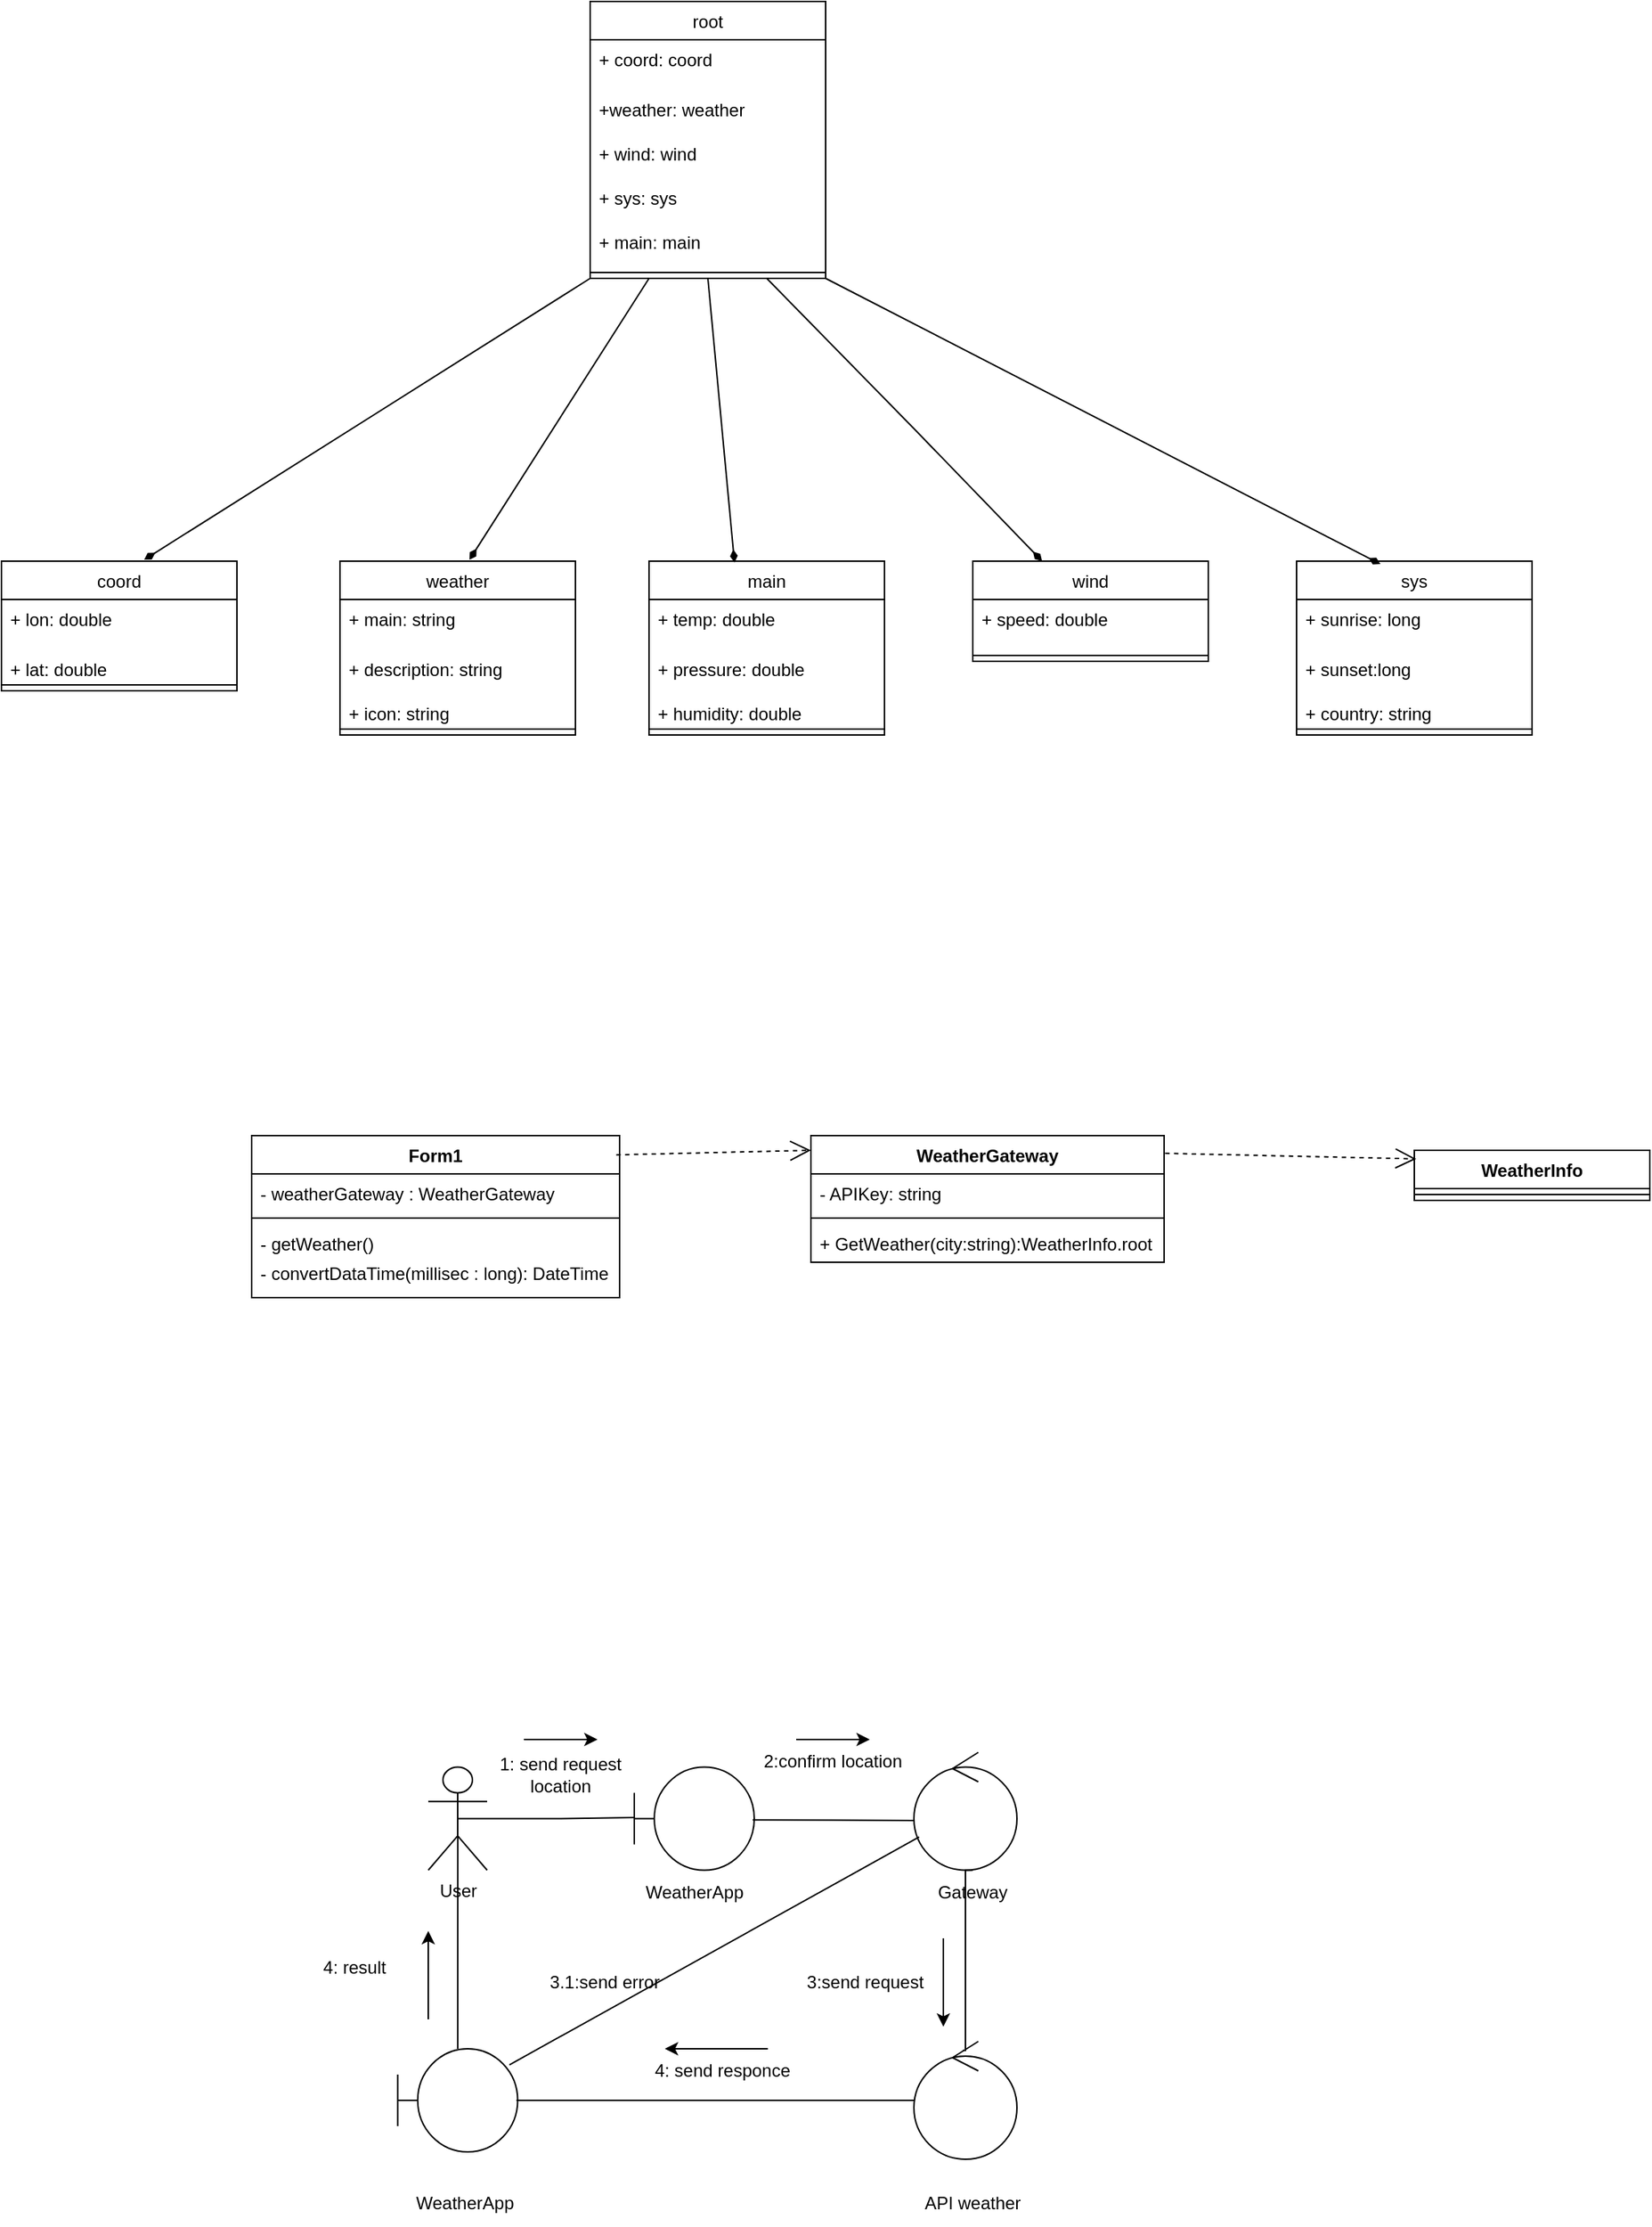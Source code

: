 <mxfile version="22.0.2" type="device">
  <diagram id="C5RBs43oDa-KdzZeNtuy" name="Page-1">
    <mxGraphModel dx="1311" dy="884" grid="1" gridSize="10" guides="1" tooltips="1" connect="1" arrows="1" fold="1" page="1" pageScale="1" pageWidth="827" pageHeight="1169" math="0" shadow="0">
      <root>
        <mxCell id="WIyWlLk6GJQsqaUBKTNV-0" />
        <mxCell id="WIyWlLk6GJQsqaUBKTNV-1" parent="WIyWlLk6GJQsqaUBKTNV-0" />
        <mxCell id="53THvKy6-9hHGuskUMpx-0" value="&lt;span style=&quot;font-weight: normal;&quot;&gt;coord&lt;/span&gt;" style="swimlane;fontStyle=1;align=center;verticalAlign=top;childLayout=stackLayout;horizontal=1;startSize=26;horizontalStack=0;resizeParent=1;resizeParentMax=0;resizeLast=0;collapsible=1;marginBottom=0;whiteSpace=wrap;html=1;" vertex="1" parent="WIyWlLk6GJQsqaUBKTNV-1">
          <mxGeometry x="90" y="400" width="160" height="88" as="geometry" />
        </mxCell>
        <mxCell id="53THvKy6-9hHGuskUMpx-1" value="+ lon: double" style="text;strokeColor=none;fillColor=none;align=left;verticalAlign=top;spacingLeft=4;spacingRight=4;overflow=hidden;rotatable=0;points=[[0,0.5],[1,0.5]];portConstraint=eastwest;whiteSpace=wrap;html=1;" vertex="1" parent="53THvKy6-9hHGuskUMpx-0">
          <mxGeometry y="26" width="160" height="34" as="geometry" />
        </mxCell>
        <mxCell id="53THvKy6-9hHGuskUMpx-8" value="+ lat: double" style="text;strokeColor=none;fillColor=none;align=left;verticalAlign=top;spacingLeft=4;spacingRight=4;overflow=hidden;rotatable=0;points=[[0,0.5],[1,0.5]];portConstraint=eastwest;whiteSpace=wrap;html=1;" vertex="1" parent="53THvKy6-9hHGuskUMpx-0">
          <mxGeometry y="60" width="160" height="20" as="geometry" />
        </mxCell>
        <mxCell id="53THvKy6-9hHGuskUMpx-2" value="" style="line;strokeWidth=1;fillColor=none;align=left;verticalAlign=middle;spacingTop=-1;spacingLeft=3;spacingRight=3;rotatable=0;labelPosition=right;points=[];portConstraint=eastwest;strokeColor=inherit;" vertex="1" parent="53THvKy6-9hHGuskUMpx-0">
          <mxGeometry y="80" width="160" height="8" as="geometry" />
        </mxCell>
        <mxCell id="53THvKy6-9hHGuskUMpx-40" value="" style="endArrow=none;endFill=0;endSize=24;html=1;rounded=0;exitX=0.606;exitY=-0.011;exitDx=0;exitDy=0;exitPerimeter=0;entryX=0;entryY=1;entryDx=0;entryDy=0;startArrow=diamondThin;startFill=1;" edge="1" parent="WIyWlLk6GJQsqaUBKTNV-1" source="53THvKy6-9hHGuskUMpx-0" target="53THvKy6-9hHGuskUMpx-33">
          <mxGeometry width="160" relative="1" as="geometry">
            <mxPoint x="26.96" y="307.032" as="sourcePoint" />
            <mxPoint x="-133.04" y="307.032" as="targetPoint" />
          </mxGeometry>
        </mxCell>
        <mxCell id="53THvKy6-9hHGuskUMpx-10" value="&lt;span style=&quot;font-weight: normal;&quot;&gt;weather&lt;/span&gt;" style="swimlane;fontStyle=1;align=center;verticalAlign=top;childLayout=stackLayout;horizontal=1;startSize=26;horizontalStack=0;resizeParent=1;resizeParentMax=0;resizeLast=0;collapsible=1;marginBottom=0;whiteSpace=wrap;html=1;" vertex="1" parent="WIyWlLk6GJQsqaUBKTNV-1">
          <mxGeometry x="320" y="400" width="160" height="118" as="geometry" />
        </mxCell>
        <mxCell id="53THvKy6-9hHGuskUMpx-11" value="+ main: string" style="text;strokeColor=none;fillColor=none;align=left;verticalAlign=top;spacingLeft=4;spacingRight=4;overflow=hidden;rotatable=0;points=[[0,0.5],[1,0.5]];portConstraint=eastwest;whiteSpace=wrap;html=1;" vertex="1" parent="53THvKy6-9hHGuskUMpx-10">
          <mxGeometry y="26" width="160" height="34" as="geometry" />
        </mxCell>
        <mxCell id="53THvKy6-9hHGuskUMpx-12" value="+ description: string" style="text;strokeColor=none;fillColor=none;align=left;verticalAlign=top;spacingLeft=4;spacingRight=4;overflow=hidden;rotatable=0;points=[[0,0.5],[1,0.5]];portConstraint=eastwest;whiteSpace=wrap;html=1;" vertex="1" parent="53THvKy6-9hHGuskUMpx-10">
          <mxGeometry y="60" width="160" height="30" as="geometry" />
        </mxCell>
        <mxCell id="53THvKy6-9hHGuskUMpx-18" value="+ icon: string" style="text;strokeColor=none;fillColor=none;align=left;verticalAlign=top;spacingLeft=4;spacingRight=4;overflow=hidden;rotatable=0;points=[[0,0.5],[1,0.5]];portConstraint=eastwest;whiteSpace=wrap;html=1;" vertex="1" parent="53THvKy6-9hHGuskUMpx-10">
          <mxGeometry y="90" width="160" height="20" as="geometry" />
        </mxCell>
        <mxCell id="53THvKy6-9hHGuskUMpx-13" value="" style="line;strokeWidth=1;fillColor=none;align=left;verticalAlign=middle;spacingTop=-1;spacingLeft=3;spacingRight=3;rotatable=0;labelPosition=right;points=[];portConstraint=eastwest;strokeColor=inherit;" vertex="1" parent="53THvKy6-9hHGuskUMpx-10">
          <mxGeometry y="110" width="160" height="8" as="geometry" />
        </mxCell>
        <mxCell id="53THvKy6-9hHGuskUMpx-19" value="&lt;span style=&quot;font-weight: normal;&quot;&gt;main&lt;/span&gt;" style="swimlane;fontStyle=1;align=center;verticalAlign=top;childLayout=stackLayout;horizontal=1;startSize=26;horizontalStack=0;resizeParent=1;resizeParentMax=0;resizeLast=0;collapsible=1;marginBottom=0;whiteSpace=wrap;html=1;" vertex="1" parent="WIyWlLk6GJQsqaUBKTNV-1">
          <mxGeometry x="530" y="400" width="160" height="118" as="geometry" />
        </mxCell>
        <mxCell id="53THvKy6-9hHGuskUMpx-20" value="+ temp: double" style="text;strokeColor=none;fillColor=none;align=left;verticalAlign=top;spacingLeft=4;spacingRight=4;overflow=hidden;rotatable=0;points=[[0,0.5],[1,0.5]];portConstraint=eastwest;whiteSpace=wrap;html=1;" vertex="1" parent="53THvKy6-9hHGuskUMpx-19">
          <mxGeometry y="26" width="160" height="34" as="geometry" />
        </mxCell>
        <mxCell id="53THvKy6-9hHGuskUMpx-21" value="+ pressure: double" style="text;strokeColor=none;fillColor=none;align=left;verticalAlign=top;spacingLeft=4;spacingRight=4;overflow=hidden;rotatable=0;points=[[0,0.5],[1,0.5]];portConstraint=eastwest;whiteSpace=wrap;html=1;" vertex="1" parent="53THvKy6-9hHGuskUMpx-19">
          <mxGeometry y="60" width="160" height="30" as="geometry" />
        </mxCell>
        <mxCell id="53THvKy6-9hHGuskUMpx-22" value="+ humidity: double" style="text;strokeColor=none;fillColor=none;align=left;verticalAlign=top;spacingLeft=4;spacingRight=4;overflow=hidden;rotatable=0;points=[[0,0.5],[1,0.5]];portConstraint=eastwest;whiteSpace=wrap;html=1;" vertex="1" parent="53THvKy6-9hHGuskUMpx-19">
          <mxGeometry y="90" width="160" height="20" as="geometry" />
        </mxCell>
        <mxCell id="53THvKy6-9hHGuskUMpx-23" value="" style="line;strokeWidth=1;fillColor=none;align=left;verticalAlign=middle;spacingTop=-1;spacingLeft=3;spacingRight=3;rotatable=0;labelPosition=right;points=[];portConstraint=eastwest;strokeColor=inherit;" vertex="1" parent="53THvKy6-9hHGuskUMpx-19">
          <mxGeometry y="110" width="160" height="8" as="geometry" />
        </mxCell>
        <mxCell id="53THvKy6-9hHGuskUMpx-24" value="&lt;span style=&quot;font-weight: normal;&quot;&gt;wind&lt;/span&gt;" style="swimlane;fontStyle=1;align=center;verticalAlign=top;childLayout=stackLayout;horizontal=1;startSize=26;horizontalStack=0;resizeParent=1;resizeParentMax=0;resizeLast=0;collapsible=1;marginBottom=0;whiteSpace=wrap;html=1;" vertex="1" parent="WIyWlLk6GJQsqaUBKTNV-1">
          <mxGeometry x="750" y="400" width="160" height="68" as="geometry" />
        </mxCell>
        <mxCell id="53THvKy6-9hHGuskUMpx-25" value="+ speed: double" style="text;strokeColor=none;fillColor=none;align=left;verticalAlign=top;spacingLeft=4;spacingRight=4;overflow=hidden;rotatable=0;points=[[0,0.5],[1,0.5]];portConstraint=eastwest;whiteSpace=wrap;html=1;" vertex="1" parent="53THvKy6-9hHGuskUMpx-24">
          <mxGeometry y="26" width="160" height="34" as="geometry" />
        </mxCell>
        <mxCell id="53THvKy6-9hHGuskUMpx-27" value="" style="line;strokeWidth=1;fillColor=none;align=left;verticalAlign=middle;spacingTop=-1;spacingLeft=3;spacingRight=3;rotatable=0;labelPosition=right;points=[];portConstraint=eastwest;strokeColor=inherit;" vertex="1" parent="53THvKy6-9hHGuskUMpx-24">
          <mxGeometry y="60" width="160" height="8" as="geometry" />
        </mxCell>
        <mxCell id="53THvKy6-9hHGuskUMpx-28" value="&lt;span style=&quot;font-weight: normal;&quot;&gt;sys&lt;/span&gt;" style="swimlane;fontStyle=1;align=center;verticalAlign=top;childLayout=stackLayout;horizontal=1;startSize=26;horizontalStack=0;resizeParent=1;resizeParentMax=0;resizeLast=0;collapsible=1;marginBottom=0;whiteSpace=wrap;html=1;" vertex="1" parent="WIyWlLk6GJQsqaUBKTNV-1">
          <mxGeometry x="970" y="400" width="160" height="118" as="geometry" />
        </mxCell>
        <mxCell id="53THvKy6-9hHGuskUMpx-29" value="+ sunrise: long" style="text;strokeColor=none;fillColor=none;align=left;verticalAlign=top;spacingLeft=4;spacingRight=4;overflow=hidden;rotatable=0;points=[[0,0.5],[1,0.5]];portConstraint=eastwest;whiteSpace=wrap;html=1;" vertex="1" parent="53THvKy6-9hHGuskUMpx-28">
          <mxGeometry y="26" width="160" height="34" as="geometry" />
        </mxCell>
        <mxCell id="53THvKy6-9hHGuskUMpx-30" value="+ sunset:long" style="text;strokeColor=none;fillColor=none;align=left;verticalAlign=top;spacingLeft=4;spacingRight=4;overflow=hidden;rotatable=0;points=[[0,0.5],[1,0.5]];portConstraint=eastwest;whiteSpace=wrap;html=1;" vertex="1" parent="53THvKy6-9hHGuskUMpx-28">
          <mxGeometry y="60" width="160" height="30" as="geometry" />
        </mxCell>
        <mxCell id="53THvKy6-9hHGuskUMpx-31" value="+ country: string" style="text;strokeColor=none;fillColor=none;align=left;verticalAlign=top;spacingLeft=4;spacingRight=4;overflow=hidden;rotatable=0;points=[[0,0.5],[1,0.5]];portConstraint=eastwest;whiteSpace=wrap;html=1;" vertex="1" parent="53THvKy6-9hHGuskUMpx-28">
          <mxGeometry y="90" width="160" height="20" as="geometry" />
        </mxCell>
        <mxCell id="53THvKy6-9hHGuskUMpx-32" value="" style="line;strokeWidth=1;fillColor=none;align=left;verticalAlign=middle;spacingTop=-1;spacingLeft=3;spacingRight=3;rotatable=0;labelPosition=right;points=[];portConstraint=eastwest;strokeColor=inherit;" vertex="1" parent="53THvKy6-9hHGuskUMpx-28">
          <mxGeometry y="110" width="160" height="8" as="geometry" />
        </mxCell>
        <mxCell id="53THvKy6-9hHGuskUMpx-33" value="&lt;span style=&quot;font-weight: normal;&quot;&gt;root&lt;/span&gt;" style="swimlane;fontStyle=1;align=center;verticalAlign=top;childLayout=stackLayout;horizontal=1;startSize=26;horizontalStack=0;resizeParent=1;resizeParentMax=0;resizeLast=0;collapsible=1;marginBottom=0;whiteSpace=wrap;html=1;" vertex="1" parent="WIyWlLk6GJQsqaUBKTNV-1">
          <mxGeometry x="490" y="20" width="160" height="188" as="geometry" />
        </mxCell>
        <mxCell id="53THvKy6-9hHGuskUMpx-34" value="+ coord: coord" style="text;strokeColor=none;fillColor=none;align=left;verticalAlign=top;spacingLeft=4;spacingRight=4;overflow=hidden;rotatable=0;points=[[0,0.5],[1,0.5]];portConstraint=eastwest;whiteSpace=wrap;html=1;" vertex="1" parent="53THvKy6-9hHGuskUMpx-33">
          <mxGeometry y="26" width="160" height="34" as="geometry" />
        </mxCell>
        <mxCell id="53THvKy6-9hHGuskUMpx-35" value="+weather: weather" style="text;strokeColor=none;fillColor=none;align=left;verticalAlign=top;spacingLeft=4;spacingRight=4;overflow=hidden;rotatable=0;points=[[0,0.5],[1,0.5]];portConstraint=eastwest;whiteSpace=wrap;html=1;" vertex="1" parent="53THvKy6-9hHGuskUMpx-33">
          <mxGeometry y="60" width="160" height="30" as="geometry" />
        </mxCell>
        <mxCell id="53THvKy6-9hHGuskUMpx-38" value="+ wind: wind" style="text;strokeColor=none;fillColor=none;align=left;verticalAlign=top;spacingLeft=4;spacingRight=4;overflow=hidden;rotatable=0;points=[[0,0.5],[1,0.5]];portConstraint=eastwest;whiteSpace=wrap;html=1;" vertex="1" parent="53THvKy6-9hHGuskUMpx-33">
          <mxGeometry y="90" width="160" height="30" as="geometry" />
        </mxCell>
        <mxCell id="53THvKy6-9hHGuskUMpx-39" value="+ sys: sys" style="text;strokeColor=none;fillColor=none;align=left;verticalAlign=top;spacingLeft=4;spacingRight=4;overflow=hidden;rotatable=0;points=[[0,0.5],[1,0.5]];portConstraint=eastwest;whiteSpace=wrap;html=1;" vertex="1" parent="53THvKy6-9hHGuskUMpx-33">
          <mxGeometry y="120" width="160" height="30" as="geometry" />
        </mxCell>
        <mxCell id="53THvKy6-9hHGuskUMpx-36" value="+ main: main" style="text;strokeColor=none;fillColor=none;align=left;verticalAlign=top;spacingLeft=4;spacingRight=4;overflow=hidden;rotatable=0;points=[[0,0.5],[1,0.5]];portConstraint=eastwest;whiteSpace=wrap;html=1;" vertex="1" parent="53THvKy6-9hHGuskUMpx-33">
          <mxGeometry y="150" width="160" height="30" as="geometry" />
        </mxCell>
        <mxCell id="53THvKy6-9hHGuskUMpx-37" value="" style="line;strokeWidth=1;fillColor=none;align=left;verticalAlign=middle;spacingTop=-1;spacingLeft=3;spacingRight=3;rotatable=0;labelPosition=right;points=[];portConstraint=eastwest;strokeColor=inherit;" vertex="1" parent="53THvKy6-9hHGuskUMpx-33">
          <mxGeometry y="180" width="160" height="8" as="geometry" />
        </mxCell>
        <mxCell id="53THvKy6-9hHGuskUMpx-41" value="" style="endArrow=none;endFill=0;endSize=24;html=1;rounded=0;exitX=0.55;exitY=-0.008;exitDx=0;exitDy=0;exitPerimeter=0;entryX=0.25;entryY=1;entryDx=0;entryDy=0;startArrow=diamondThin;startFill=1;" edge="1" parent="WIyWlLk6GJQsqaUBKTNV-1" source="53THvKy6-9hHGuskUMpx-10" target="53THvKy6-9hHGuskUMpx-33">
          <mxGeometry width="160" relative="1" as="geometry">
            <mxPoint x="650" y="300" as="sourcePoint" />
            <mxPoint x="810" y="300" as="targetPoint" />
          </mxGeometry>
        </mxCell>
        <mxCell id="53THvKy6-9hHGuskUMpx-42" value="" style="endArrow=none;endFill=0;endSize=24;html=1;rounded=0;exitX=0.363;exitY=0.008;exitDx=0;exitDy=0;exitPerimeter=0;entryX=0.5;entryY=1;entryDx=0;entryDy=0;startArrow=diamondThin;startFill=1;" edge="1" parent="WIyWlLk6GJQsqaUBKTNV-1" source="53THvKy6-9hHGuskUMpx-19" target="53THvKy6-9hHGuskUMpx-33">
          <mxGeometry width="160" relative="1" as="geometry">
            <mxPoint x="418" y="409" as="sourcePoint" />
            <mxPoint x="450" y="228" as="targetPoint" />
          </mxGeometry>
        </mxCell>
        <mxCell id="53THvKy6-9hHGuskUMpx-43" value="" style="endArrow=none;endFill=0;endSize=24;html=1;rounded=0;entryX=0.75;entryY=1;entryDx=0;entryDy=0;startArrow=diamondThin;startFill=1;" edge="1" parent="WIyWlLk6GJQsqaUBKTNV-1" source="53THvKy6-9hHGuskUMpx-24" target="53THvKy6-9hHGuskUMpx-33">
          <mxGeometry width="160" relative="1" as="geometry">
            <mxPoint x="428" y="419" as="sourcePoint" />
            <mxPoint x="530" y="220" as="targetPoint" />
            <Array as="points">
              <mxPoint x="710" y="310" />
            </Array>
          </mxGeometry>
        </mxCell>
        <mxCell id="53THvKy6-9hHGuskUMpx-44" value="" style="endArrow=none;endFill=0;endSize=24;html=1;rounded=0;exitX=0.356;exitY=0.017;exitDx=0;exitDy=0;exitPerimeter=0;entryX=1;entryY=1;entryDx=0;entryDy=0;startArrow=diamondThin;startFill=1;" edge="1" parent="WIyWlLk6GJQsqaUBKTNV-1" source="53THvKy6-9hHGuskUMpx-28" target="53THvKy6-9hHGuskUMpx-33">
          <mxGeometry width="160" relative="1" as="geometry">
            <mxPoint x="438" y="429" as="sourcePoint" />
            <mxPoint x="470" y="248" as="targetPoint" />
          </mxGeometry>
        </mxCell>
        <mxCell id="53THvKy6-9hHGuskUMpx-45" value="Form1" style="swimlane;fontStyle=1;align=center;verticalAlign=top;childLayout=stackLayout;horizontal=1;startSize=26;horizontalStack=0;resizeParent=1;resizeParentMax=0;resizeLast=0;collapsible=1;marginBottom=0;whiteSpace=wrap;html=1;" vertex="1" parent="WIyWlLk6GJQsqaUBKTNV-1">
          <mxGeometry x="260" y="790" width="250" height="110" as="geometry" />
        </mxCell>
        <mxCell id="53THvKy6-9hHGuskUMpx-46" value="- weatherGateway : WeatherGateway&lt;br&gt;" style="text;strokeColor=none;fillColor=none;align=left;verticalAlign=top;spacingLeft=4;spacingRight=4;overflow=hidden;rotatable=0;points=[[0,0.5],[1,0.5]];portConstraint=eastwest;whiteSpace=wrap;html=1;" vertex="1" parent="53THvKy6-9hHGuskUMpx-45">
          <mxGeometry y="26" width="250" height="26" as="geometry" />
        </mxCell>
        <mxCell id="53THvKy6-9hHGuskUMpx-47" value="" style="line;strokeWidth=1;fillColor=none;align=left;verticalAlign=middle;spacingTop=-1;spacingLeft=3;spacingRight=3;rotatable=0;labelPosition=right;points=[];portConstraint=eastwest;strokeColor=inherit;" vertex="1" parent="53THvKy6-9hHGuskUMpx-45">
          <mxGeometry y="52" width="250" height="8" as="geometry" />
        </mxCell>
        <mxCell id="53THvKy6-9hHGuskUMpx-48" value="- getWeather()" style="text;strokeColor=none;fillColor=none;align=left;verticalAlign=top;spacingLeft=4;spacingRight=4;overflow=hidden;rotatable=0;points=[[0,0.5],[1,0.5]];portConstraint=eastwest;whiteSpace=wrap;html=1;" vertex="1" parent="53THvKy6-9hHGuskUMpx-45">
          <mxGeometry y="60" width="250" height="50" as="geometry" />
        </mxCell>
        <mxCell id="53THvKy6-9hHGuskUMpx-49" value="WeatherGateway" style="swimlane;fontStyle=1;align=center;verticalAlign=top;childLayout=stackLayout;horizontal=1;startSize=26;horizontalStack=0;resizeParent=1;resizeParentMax=0;resizeLast=0;collapsible=1;marginBottom=0;whiteSpace=wrap;html=1;" vertex="1" parent="WIyWlLk6GJQsqaUBKTNV-1">
          <mxGeometry x="640" y="790" width="240" height="86" as="geometry" />
        </mxCell>
        <mxCell id="53THvKy6-9hHGuskUMpx-50" value="- APIKey: string" style="text;strokeColor=none;fillColor=none;align=left;verticalAlign=top;spacingLeft=4;spacingRight=4;overflow=hidden;rotatable=0;points=[[0,0.5],[1,0.5]];portConstraint=eastwest;whiteSpace=wrap;html=1;" vertex="1" parent="53THvKy6-9hHGuskUMpx-49">
          <mxGeometry y="26" width="240" height="26" as="geometry" />
        </mxCell>
        <mxCell id="53THvKy6-9hHGuskUMpx-51" value="" style="line;strokeWidth=1;fillColor=none;align=left;verticalAlign=middle;spacingTop=-1;spacingLeft=3;spacingRight=3;rotatable=0;labelPosition=right;points=[];portConstraint=eastwest;strokeColor=inherit;" vertex="1" parent="53THvKy6-9hHGuskUMpx-49">
          <mxGeometry y="52" width="240" height="8" as="geometry" />
        </mxCell>
        <mxCell id="53THvKy6-9hHGuskUMpx-52" value="+ GetWeather(city:string):WeatherInfo.root" style="text;strokeColor=none;fillColor=none;align=left;verticalAlign=top;spacingLeft=4;spacingRight=4;overflow=hidden;rotatable=0;points=[[0,0.5],[1,0.5]];portConstraint=eastwest;whiteSpace=wrap;html=1;" vertex="1" parent="53THvKy6-9hHGuskUMpx-49">
          <mxGeometry y="60" width="240" height="26" as="geometry" />
        </mxCell>
        <mxCell id="53THvKy6-9hHGuskUMpx-53" value="WeatherInfo" style="swimlane;fontStyle=1;align=center;verticalAlign=top;childLayout=stackLayout;horizontal=1;startSize=26;horizontalStack=0;resizeParent=1;resizeParentMax=0;resizeLast=0;collapsible=1;marginBottom=0;whiteSpace=wrap;html=1;" vertex="1" parent="WIyWlLk6GJQsqaUBKTNV-1">
          <mxGeometry x="1050" y="800" width="160" height="34" as="geometry" />
        </mxCell>
        <mxCell id="53THvKy6-9hHGuskUMpx-55" value="" style="line;strokeWidth=1;fillColor=none;align=left;verticalAlign=middle;spacingTop=-1;spacingLeft=3;spacingRight=3;rotatable=0;labelPosition=right;points=[];portConstraint=eastwest;strokeColor=inherit;" vertex="1" parent="53THvKy6-9hHGuskUMpx-53">
          <mxGeometry y="26" width="160" height="8" as="geometry" />
        </mxCell>
        <mxCell id="53THvKy6-9hHGuskUMpx-57" value="- convertDataTime(millisec : long): DateTime" style="text;strokeColor=none;fillColor=none;align=left;verticalAlign=top;spacingLeft=4;spacingRight=4;overflow=hidden;rotatable=0;points=[[0,0.5],[1,0.5]];portConstraint=eastwest;whiteSpace=wrap;html=1;" vertex="1" parent="WIyWlLk6GJQsqaUBKTNV-1">
          <mxGeometry x="260" y="870" width="250" height="26" as="geometry" />
        </mxCell>
        <mxCell id="53THvKy6-9hHGuskUMpx-59" value="" style="endArrow=open;endSize=12;dashed=1;html=1;rounded=0;exitX=0.991;exitY=0.119;exitDx=0;exitDy=0;exitPerimeter=0;entryX=0;entryY=0.116;entryDx=0;entryDy=0;entryPerimeter=0;" edge="1" parent="WIyWlLk6GJQsqaUBKTNV-1" source="53THvKy6-9hHGuskUMpx-45" target="53THvKy6-9hHGuskUMpx-49">
          <mxGeometry width="160" relative="1" as="geometry">
            <mxPoint x="900" y="820" as="sourcePoint" />
            <mxPoint x="630" y="803" as="targetPoint" />
          </mxGeometry>
        </mxCell>
        <mxCell id="53THvKy6-9hHGuskUMpx-60" value="" style="endArrow=open;endSize=12;dashed=1;html=1;rounded=0;exitX=1.003;exitY=0.14;exitDx=0;exitDy=0;exitPerimeter=0;entryX=0.008;entryY=0.171;entryDx=0;entryDy=0;entryPerimeter=0;" edge="1" parent="WIyWlLk6GJQsqaUBKTNV-1" source="53THvKy6-9hHGuskUMpx-49" target="53THvKy6-9hHGuskUMpx-53">
          <mxGeometry width="160" relative="1" as="geometry">
            <mxPoint x="880" y="720" as="sourcePoint" />
            <mxPoint x="1040" y="720" as="targetPoint" />
          </mxGeometry>
        </mxCell>
        <mxCell id="53THvKy6-9hHGuskUMpx-61" style="edgeStyle=orthogonalEdgeStyle;rounded=0;orthogonalLoop=1;jettySize=auto;html=1;endArrow=none;endFill=0;exitX=0.5;exitY=0.5;exitDx=0;exitDy=0;exitPerimeter=0;" edge="1" parent="WIyWlLk6GJQsqaUBKTNV-1" source="53THvKy6-9hHGuskUMpx-62">
          <mxGeometry relative="1" as="geometry">
            <mxPoint x="550" y="1254" as="sourcePoint" />
            <mxPoint x="520" y="1253" as="targetPoint" />
          </mxGeometry>
        </mxCell>
        <mxCell id="53THvKy6-9hHGuskUMpx-62" value="User" style="shape=umlActor;verticalLabelPosition=bottom;verticalAlign=top;html=1;" vertex="1" parent="WIyWlLk6GJQsqaUBKTNV-1">
          <mxGeometry x="380" y="1218.75" width="40" height="70" as="geometry" />
        </mxCell>
        <mxCell id="53THvKy6-9hHGuskUMpx-63" value="" style="shape=umlBoundary;whiteSpace=wrap;html=1;" vertex="1" parent="WIyWlLk6GJQsqaUBKTNV-1">
          <mxGeometry x="520" y="1218.75" width="81.5" height="70" as="geometry" />
        </mxCell>
        <mxCell id="53THvKy6-9hHGuskUMpx-64" value="1: send request location" style="text;html=1;strokeColor=none;fillColor=none;align=center;verticalAlign=middle;whiteSpace=wrap;rounded=0;" vertex="1" parent="WIyWlLk6GJQsqaUBKTNV-1">
          <mxGeometry x="420" y="1208.75" width="100" height="30" as="geometry" />
        </mxCell>
        <mxCell id="53THvKy6-9hHGuskUMpx-65" value="API weather" style="text;html=1;strokeColor=none;fillColor=none;align=center;verticalAlign=middle;whiteSpace=wrap;rounded=0;" vertex="1" parent="WIyWlLk6GJQsqaUBKTNV-1">
          <mxGeometry x="710" y="1500" width="80" height="30" as="geometry" />
        </mxCell>
        <mxCell id="53THvKy6-9hHGuskUMpx-66" value="" style="ellipse;shape=umlControl;whiteSpace=wrap;html=1;" vertex="1" parent="WIyWlLk6GJQsqaUBKTNV-1">
          <mxGeometry x="710" y="1208.75" width="70" height="80" as="geometry" />
        </mxCell>
        <mxCell id="53THvKy6-9hHGuskUMpx-67" value="2:confirm location" style="text;html=1;strokeColor=none;fillColor=none;align=center;verticalAlign=middle;whiteSpace=wrap;rounded=0;" vertex="1" parent="WIyWlLk6GJQsqaUBKTNV-1">
          <mxGeometry x="590" y="1200" width="130" height="30" as="geometry" />
        </mxCell>
        <mxCell id="53THvKy6-9hHGuskUMpx-68" value="3:send request" style="text;html=1;strokeColor=none;fillColor=none;align=center;verticalAlign=middle;whiteSpace=wrap;rounded=0;" vertex="1" parent="WIyWlLk6GJQsqaUBKTNV-1">
          <mxGeometry x="601.5" y="1350" width="150" height="30" as="geometry" />
        </mxCell>
        <mxCell id="53THvKy6-9hHGuskUMpx-69" value="WeatherApp" style="text;html=1;strokeColor=none;fillColor=none;align=center;verticalAlign=middle;whiteSpace=wrap;rounded=0;" vertex="1" parent="WIyWlLk6GJQsqaUBKTNV-1">
          <mxGeometry x="510.75" y="1288.75" width="100" height="30" as="geometry" />
        </mxCell>
        <mxCell id="53THvKy6-9hHGuskUMpx-70" value="" style="endArrow=classic;html=1;rounded=0;" edge="1" parent="WIyWlLk6GJQsqaUBKTNV-1">
          <mxGeometry width="50" height="50" relative="1" as="geometry">
            <mxPoint x="445" y="1200" as="sourcePoint" />
            <mxPoint x="495" y="1200" as="targetPoint" />
          </mxGeometry>
        </mxCell>
        <mxCell id="53THvKy6-9hHGuskUMpx-71" value="" style="endArrow=classic;html=1;rounded=0;" edge="1" parent="WIyWlLk6GJQsqaUBKTNV-1">
          <mxGeometry width="50" height="50" relative="1" as="geometry">
            <mxPoint x="630" y="1200" as="sourcePoint" />
            <mxPoint x="680" y="1200" as="targetPoint" />
            <Array as="points">
              <mxPoint x="652.5" y="1200" />
            </Array>
          </mxGeometry>
        </mxCell>
        <mxCell id="53THvKy6-9hHGuskUMpx-72" value="" style="endArrow=classic;html=1;rounded=0;" edge="1" parent="WIyWlLk6GJQsqaUBKTNV-1">
          <mxGeometry width="50" height="50" relative="1" as="geometry">
            <mxPoint x="730" y="1335" as="sourcePoint" />
            <mxPoint x="730" y="1395" as="targetPoint" />
          </mxGeometry>
        </mxCell>
        <mxCell id="53THvKy6-9hHGuskUMpx-73" value="4: result" style="text;html=1;strokeColor=none;fillColor=none;align=center;verticalAlign=middle;whiteSpace=wrap;rounded=0;" vertex="1" parent="WIyWlLk6GJQsqaUBKTNV-1">
          <mxGeometry x="250" y="1340" width="160" height="30" as="geometry" />
        </mxCell>
        <mxCell id="53THvKy6-9hHGuskUMpx-74" value="WeatherApp" style="text;html=1;strokeColor=none;fillColor=none;align=center;verticalAlign=middle;whiteSpace=wrap;rounded=0;" vertex="1" parent="WIyWlLk6GJQsqaUBKTNV-1">
          <mxGeometry x="355" y="1500" width="100" height="30" as="geometry" />
        </mxCell>
        <mxCell id="53THvKy6-9hHGuskUMpx-75" value="" style="endArrow=classic;html=1;rounded=0;" edge="1" parent="WIyWlLk6GJQsqaUBKTNV-1">
          <mxGeometry width="50" height="50" relative="1" as="geometry">
            <mxPoint x="380" y="1390" as="sourcePoint" />
            <mxPoint x="380" y="1330" as="targetPoint" />
          </mxGeometry>
        </mxCell>
        <mxCell id="53THvKy6-9hHGuskUMpx-76" style="edgeStyle=orthogonalEdgeStyle;rounded=0;orthogonalLoop=1;jettySize=auto;html=1;endArrow=none;endFill=0;exitX=0.987;exitY=0.513;exitDx=0;exitDy=0;exitPerimeter=0;" edge="1" parent="WIyWlLk6GJQsqaUBKTNV-1" source="53THvKy6-9hHGuskUMpx-63">
          <mxGeometry relative="1" as="geometry">
            <mxPoint x="615.75" y="1254" as="sourcePoint" />
            <mxPoint x="710" y="1255" as="targetPoint" />
          </mxGeometry>
        </mxCell>
        <mxCell id="53THvKy6-9hHGuskUMpx-77" value="" style="shape=umlBoundary;whiteSpace=wrap;html=1;" vertex="1" parent="WIyWlLk6GJQsqaUBKTNV-1">
          <mxGeometry x="359.25" y="1410" width="81.5" height="70" as="geometry" />
        </mxCell>
        <mxCell id="53THvKy6-9hHGuskUMpx-78" value="Gateway" style="text;html=1;strokeColor=none;fillColor=none;align=center;verticalAlign=middle;whiteSpace=wrap;rounded=0;" vertex="1" parent="WIyWlLk6GJQsqaUBKTNV-1">
          <mxGeometry x="700" y="1288.75" width="100" height="30" as="geometry" />
        </mxCell>
        <mxCell id="53THvKy6-9hHGuskUMpx-79" value="" style="ellipse;shape=umlControl;whiteSpace=wrap;html=1;" vertex="1" parent="WIyWlLk6GJQsqaUBKTNV-1">
          <mxGeometry x="710" y="1405" width="70" height="80" as="geometry" />
        </mxCell>
        <mxCell id="53THvKy6-9hHGuskUMpx-80" value="" style="endArrow=none;html=1;rounded=0;endFill=0;startArrow=classic;startFill=1;" edge="1" parent="WIyWlLk6GJQsqaUBKTNV-1">
          <mxGeometry width="50" height="50" relative="1" as="geometry">
            <mxPoint x="540.75" y="1410" as="sourcePoint" />
            <mxPoint x="610.75" y="1410" as="targetPoint" />
          </mxGeometry>
        </mxCell>
        <mxCell id="53THvKy6-9hHGuskUMpx-81" style="edgeStyle=orthogonalEdgeStyle;rounded=0;orthogonalLoop=1;jettySize=auto;html=1;entryX=0.475;entryY=0.076;entryDx=0;entryDy=0;entryPerimeter=0;endArrow=none;endFill=0;exitX=0.5;exitY=0;exitDx=0;exitDy=0;" edge="1" parent="WIyWlLk6GJQsqaUBKTNV-1" source="53THvKy6-9hHGuskUMpx-78" target="53THvKy6-9hHGuskUMpx-79">
          <mxGeometry relative="1" as="geometry">
            <Array as="points">
              <mxPoint x="745" y="1411" />
            </Array>
          </mxGeometry>
        </mxCell>
        <mxCell id="53THvKy6-9hHGuskUMpx-82" style="edgeStyle=orthogonalEdgeStyle;rounded=0;orthogonalLoop=1;jettySize=auto;html=1;entryX=0.989;entryY=0.486;entryDx=0;entryDy=0;entryPerimeter=0;endArrow=none;endFill=0;" edge="1" parent="WIyWlLk6GJQsqaUBKTNV-1" source="53THvKy6-9hHGuskUMpx-79" target="53THvKy6-9hHGuskUMpx-77">
          <mxGeometry relative="1" as="geometry">
            <Array as="points">
              <mxPoint x="440" y="1445" />
            </Array>
          </mxGeometry>
        </mxCell>
        <mxCell id="53THvKy6-9hHGuskUMpx-83" value="4: send responce" style="text;html=1;strokeColor=none;fillColor=none;align=center;verticalAlign=middle;whiteSpace=wrap;rounded=0;" vertex="1" parent="WIyWlLk6GJQsqaUBKTNV-1">
          <mxGeometry x="500" y="1410" width="160" height="30" as="geometry" />
        </mxCell>
        <mxCell id="53THvKy6-9hHGuskUMpx-84" style="edgeStyle=orthogonalEdgeStyle;rounded=0;orthogonalLoop=1;jettySize=auto;html=1;entryX=0.502;entryY=0.672;entryDx=0;entryDy=0;entryPerimeter=0;endArrow=none;endFill=0;" edge="1" parent="WIyWlLk6GJQsqaUBKTNV-1" source="53THvKy6-9hHGuskUMpx-77" target="53THvKy6-9hHGuskUMpx-62">
          <mxGeometry relative="1" as="geometry" />
        </mxCell>
        <mxCell id="53THvKy6-9hHGuskUMpx-85" value="" style="endArrow=none;html=1;rounded=0;exitX=0.931;exitY=0.156;exitDx=0;exitDy=0;exitPerimeter=0;" edge="1" parent="WIyWlLk6GJQsqaUBKTNV-1" source="53THvKy6-9hHGuskUMpx-77" target="53THvKy6-9hHGuskUMpx-66">
          <mxGeometry width="50" height="50" relative="1" as="geometry">
            <mxPoint x="680" y="1550" as="sourcePoint" />
            <mxPoint x="730" y="1500" as="targetPoint" />
          </mxGeometry>
        </mxCell>
        <mxCell id="53THvKy6-9hHGuskUMpx-86" value="3.1:send error" style="text;html=1;strokeColor=none;fillColor=none;align=center;verticalAlign=middle;whiteSpace=wrap;rounded=0;" vertex="1" parent="WIyWlLk6GJQsqaUBKTNV-1">
          <mxGeometry x="425" y="1350" width="150" height="30" as="geometry" />
        </mxCell>
      </root>
    </mxGraphModel>
  </diagram>
</mxfile>
